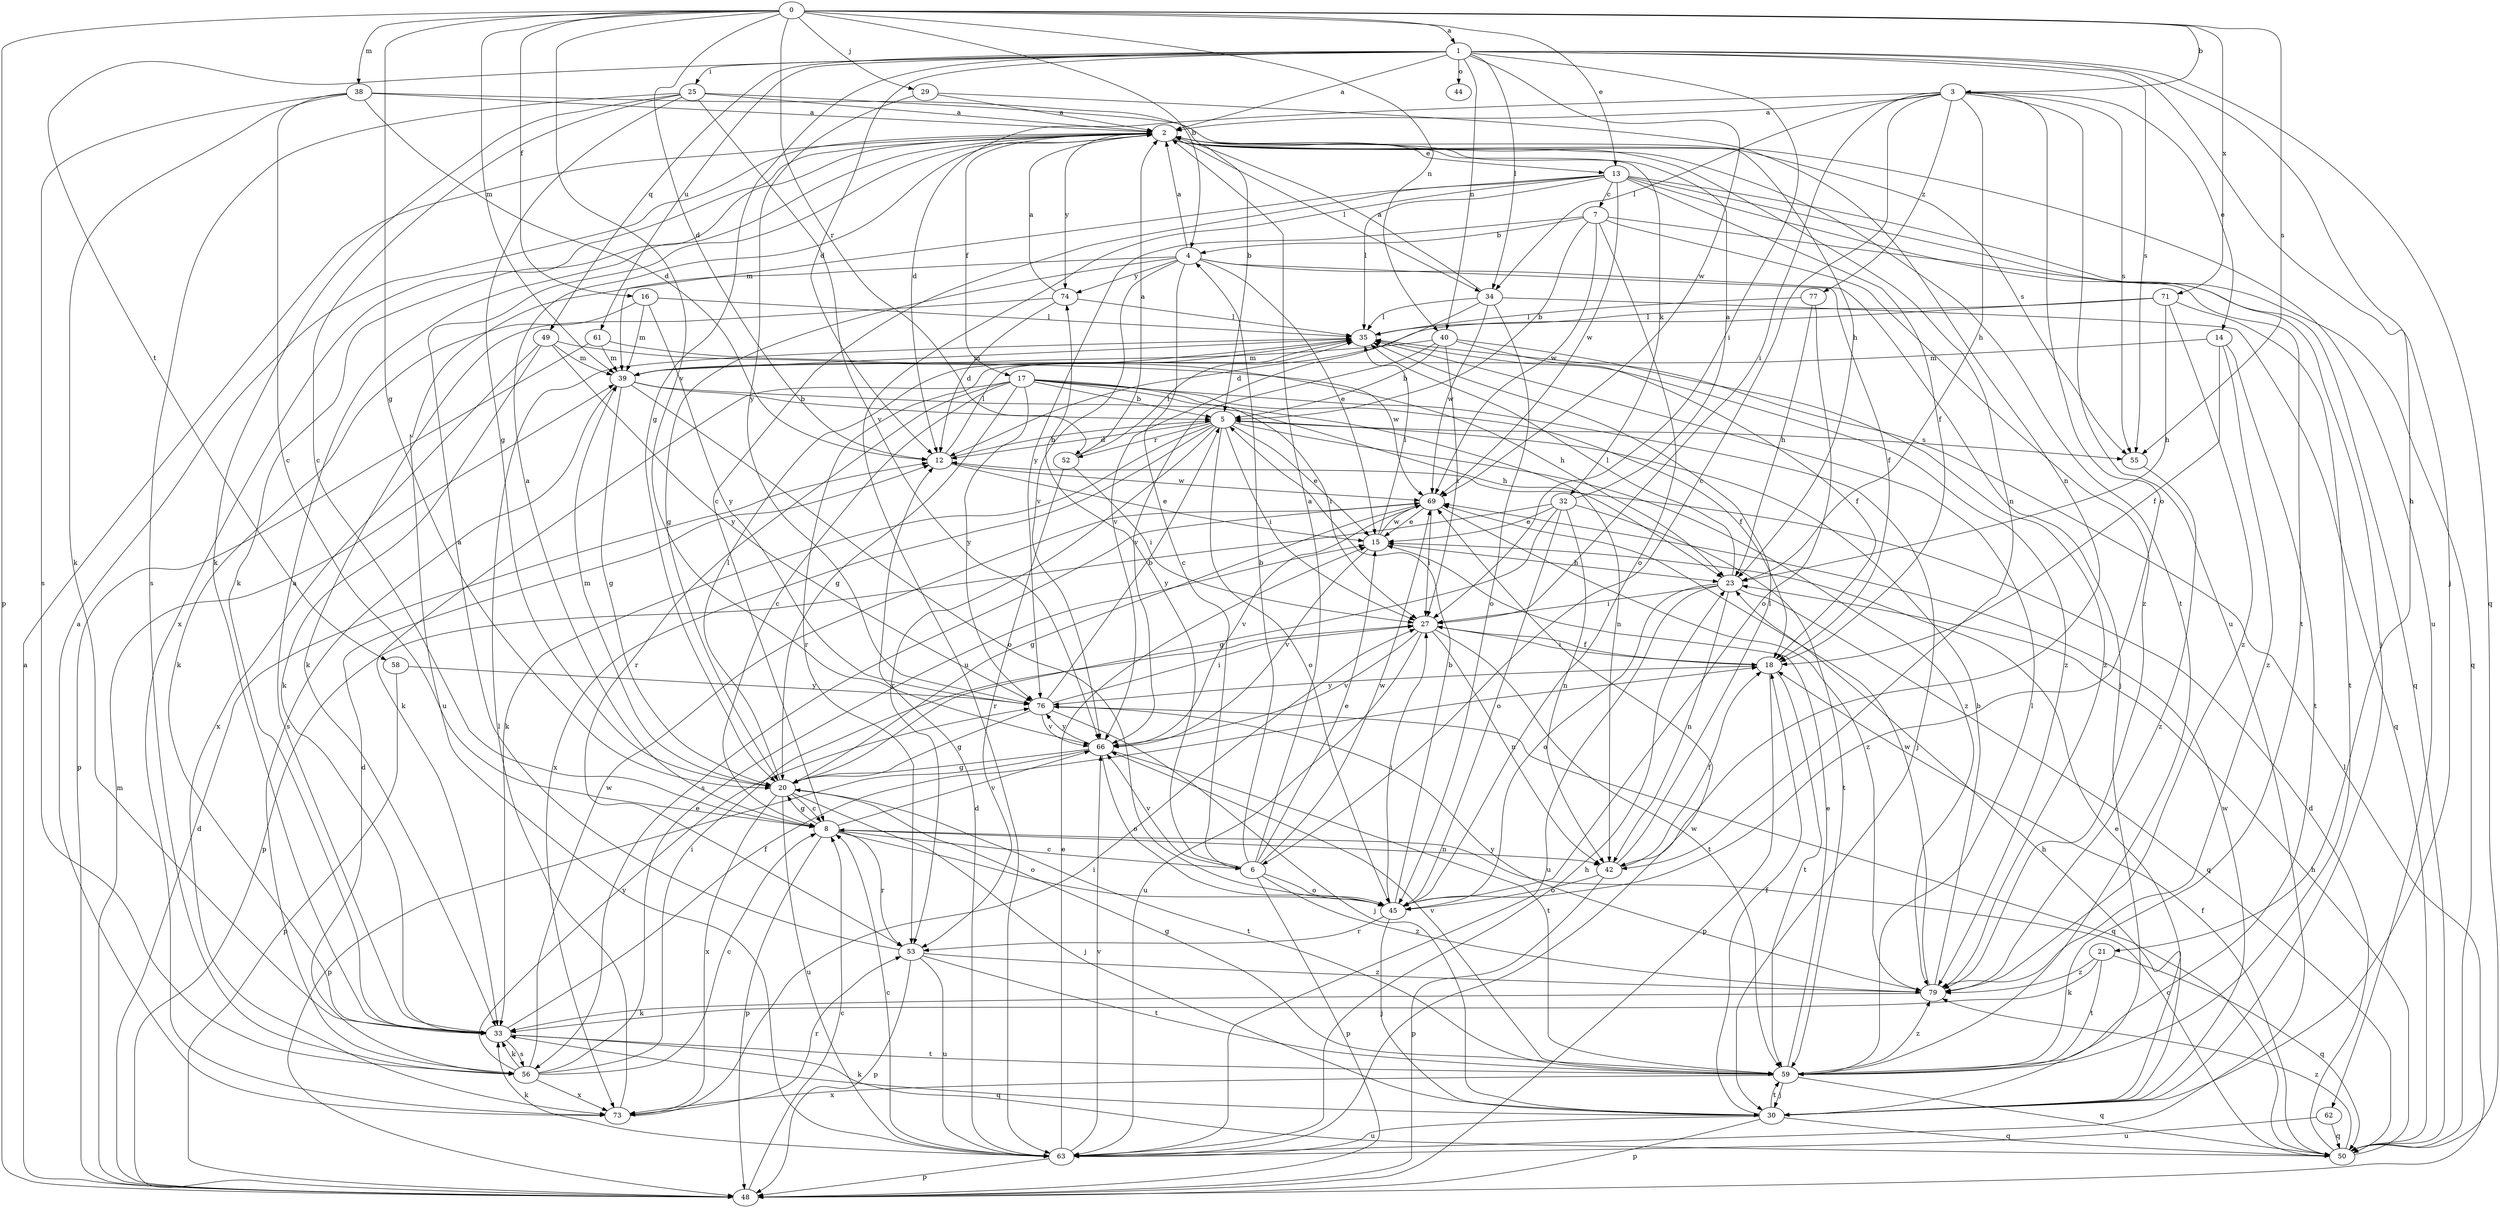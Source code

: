 strict digraph  {
0;
1;
2;
3;
4;
5;
6;
7;
8;
12;
13;
14;
15;
16;
17;
18;
20;
21;
23;
25;
27;
29;
30;
32;
33;
34;
35;
38;
39;
40;
42;
44;
45;
48;
49;
50;
52;
53;
55;
56;
58;
59;
61;
62;
63;
66;
69;
71;
73;
74;
76;
77;
79;
0 -> 1  [label=a];
0 -> 3  [label=b];
0 -> 4  [label=b];
0 -> 12  [label=d];
0 -> 13  [label=e];
0 -> 16  [label=f];
0 -> 20  [label=g];
0 -> 29  [label=j];
0 -> 38  [label=m];
0 -> 39  [label=m];
0 -> 40  [label=n];
0 -> 48  [label=p];
0 -> 52  [label=r];
0 -> 55  [label=s];
0 -> 66  [label=v];
0 -> 71  [label=x];
1 -> 2  [label=a];
1 -> 12  [label=d];
1 -> 20  [label=g];
1 -> 21  [label=h];
1 -> 25  [label=i];
1 -> 27  [label=i];
1 -> 30  [label=j];
1 -> 34  [label=l];
1 -> 40  [label=n];
1 -> 44  [label=o];
1 -> 49  [label=q];
1 -> 50  [label=q];
1 -> 55  [label=s];
1 -> 58  [label=t];
1 -> 61  [label=u];
1 -> 69  [label=w];
2 -> 13  [label=e];
2 -> 17  [label=f];
2 -> 32  [label=k];
2 -> 33  [label=k];
2 -> 34  [label=l];
2 -> 42  [label=n];
2 -> 55  [label=s];
2 -> 59  [label=t];
2 -> 62  [label=u];
2 -> 73  [label=x];
2 -> 74  [label=y];
3 -> 2  [label=a];
3 -> 6  [label=c];
3 -> 12  [label=d];
3 -> 14  [label=e];
3 -> 23  [label=h];
3 -> 27  [label=i];
3 -> 34  [label=l];
3 -> 45  [label=o];
3 -> 55  [label=s];
3 -> 63  [label=u];
3 -> 77  [label=z];
4 -> 2  [label=a];
4 -> 6  [label=c];
4 -> 15  [label=e];
4 -> 18  [label=f];
4 -> 20  [label=g];
4 -> 30  [label=j];
4 -> 63  [label=u];
4 -> 66  [label=v];
4 -> 74  [label=y];
5 -> 12  [label=d];
5 -> 15  [label=e];
5 -> 27  [label=i];
5 -> 33  [label=k];
5 -> 45  [label=o];
5 -> 52  [label=r];
5 -> 53  [label=r];
5 -> 55  [label=s];
5 -> 73  [label=x];
5 -> 79  [label=z];
6 -> 2  [label=a];
6 -> 4  [label=b];
6 -> 15  [label=e];
6 -> 45  [label=o];
6 -> 48  [label=p];
6 -> 66  [label=v];
6 -> 69  [label=w];
6 -> 74  [label=y];
6 -> 79  [label=z];
7 -> 4  [label=b];
7 -> 5  [label=b];
7 -> 45  [label=o];
7 -> 50  [label=q];
7 -> 69  [label=w];
7 -> 76  [label=y];
7 -> 79  [label=z];
8 -> 2  [label=a];
8 -> 6  [label=c];
8 -> 20  [label=g];
8 -> 42  [label=n];
8 -> 45  [label=o];
8 -> 48  [label=p];
8 -> 53  [label=r];
8 -> 66  [label=v];
12 -> 5  [label=b];
12 -> 15  [label=e];
12 -> 35  [label=l];
12 -> 69  [label=w];
13 -> 7  [label=c];
13 -> 8  [label=c];
13 -> 18  [label=f];
13 -> 30  [label=j];
13 -> 35  [label=l];
13 -> 39  [label=m];
13 -> 50  [label=q];
13 -> 59  [label=t];
13 -> 63  [label=u];
13 -> 69  [label=w];
14 -> 18  [label=f];
14 -> 39  [label=m];
14 -> 59  [label=t];
14 -> 79  [label=z];
15 -> 23  [label=h];
15 -> 35  [label=l];
15 -> 66  [label=v];
15 -> 69  [label=w];
16 -> 33  [label=k];
16 -> 35  [label=l];
16 -> 39  [label=m];
16 -> 76  [label=y];
17 -> 5  [label=b];
17 -> 8  [label=c];
17 -> 18  [label=f];
17 -> 20  [label=g];
17 -> 27  [label=i];
17 -> 30  [label=j];
17 -> 33  [label=k];
17 -> 42  [label=n];
17 -> 53  [label=r];
17 -> 76  [label=y];
18 -> 27  [label=i];
18 -> 48  [label=p];
18 -> 59  [label=t];
18 -> 76  [label=y];
20 -> 8  [label=c];
20 -> 30  [label=j];
20 -> 35  [label=l];
20 -> 39  [label=m];
20 -> 59  [label=t];
20 -> 63  [label=u];
20 -> 73  [label=x];
21 -> 33  [label=k];
21 -> 50  [label=q];
21 -> 59  [label=t];
21 -> 79  [label=z];
23 -> 27  [label=i];
23 -> 35  [label=l];
23 -> 42  [label=n];
23 -> 45  [label=o];
23 -> 50  [label=q];
23 -> 63  [label=u];
25 -> 2  [label=a];
25 -> 5  [label=b];
25 -> 8  [label=c];
25 -> 20  [label=g];
25 -> 33  [label=k];
25 -> 56  [label=s];
25 -> 66  [label=v];
27 -> 18  [label=f];
27 -> 42  [label=n];
27 -> 59  [label=t];
27 -> 63  [label=u];
27 -> 66  [label=v];
29 -> 2  [label=a];
29 -> 42  [label=n];
29 -> 76  [label=y];
30 -> 15  [label=e];
30 -> 18  [label=f];
30 -> 23  [label=h];
30 -> 33  [label=k];
30 -> 48  [label=p];
30 -> 50  [label=q];
30 -> 59  [label=t];
30 -> 63  [label=u];
30 -> 69  [label=w];
32 -> 2  [label=a];
32 -> 15  [label=e];
32 -> 20  [label=g];
32 -> 42  [label=n];
32 -> 45  [label=o];
32 -> 48  [label=p];
32 -> 59  [label=t];
33 -> 2  [label=a];
33 -> 18  [label=f];
33 -> 50  [label=q];
33 -> 56  [label=s];
33 -> 59  [label=t];
34 -> 2  [label=a];
34 -> 35  [label=l];
34 -> 45  [label=o];
34 -> 50  [label=q];
34 -> 66  [label=v];
34 -> 69  [label=w];
35 -> 39  [label=m];
35 -> 53  [label=r];
35 -> 79  [label=z];
38 -> 2  [label=a];
38 -> 8  [label=c];
38 -> 12  [label=d];
38 -> 23  [label=h];
38 -> 33  [label=k];
38 -> 56  [label=s];
39 -> 5  [label=b];
39 -> 20  [label=g];
39 -> 23  [label=h];
39 -> 45  [label=o];
39 -> 56  [label=s];
40 -> 5  [label=b];
40 -> 18  [label=f];
40 -> 27  [label=i];
40 -> 39  [label=m];
40 -> 66  [label=v];
40 -> 79  [label=z];
42 -> 18  [label=f];
42 -> 35  [label=l];
42 -> 45  [label=o];
42 -> 48  [label=p];
45 -> 5  [label=b];
45 -> 27  [label=i];
45 -> 30  [label=j];
45 -> 53  [label=r];
48 -> 2  [label=a];
48 -> 8  [label=c];
48 -> 12  [label=d];
48 -> 35  [label=l];
48 -> 39  [label=m];
49 -> 23  [label=h];
49 -> 33  [label=k];
49 -> 39  [label=m];
49 -> 73  [label=x];
49 -> 76  [label=y];
50 -> 8  [label=c];
50 -> 12  [label=d];
50 -> 18  [label=f];
50 -> 23  [label=h];
50 -> 79  [label=z];
52 -> 2  [label=a];
52 -> 27  [label=i];
52 -> 35  [label=l];
52 -> 53  [label=r];
53 -> 2  [label=a];
53 -> 48  [label=p];
53 -> 59  [label=t];
53 -> 63  [label=u];
53 -> 79  [label=z];
55 -> 79  [label=z];
56 -> 8  [label=c];
56 -> 12  [label=d];
56 -> 15  [label=e];
56 -> 27  [label=i];
56 -> 33  [label=k];
56 -> 69  [label=w];
56 -> 73  [label=x];
56 -> 76  [label=y];
58 -> 48  [label=p];
58 -> 76  [label=y];
59 -> 15  [label=e];
59 -> 20  [label=g];
59 -> 30  [label=j];
59 -> 35  [label=l];
59 -> 50  [label=q];
59 -> 66  [label=v];
59 -> 73  [label=x];
59 -> 79  [label=z];
61 -> 39  [label=m];
61 -> 48  [label=p];
61 -> 69  [label=w];
62 -> 50  [label=q];
62 -> 63  [label=u];
63 -> 8  [label=c];
63 -> 12  [label=d];
63 -> 15  [label=e];
63 -> 23  [label=h];
63 -> 33  [label=k];
63 -> 48  [label=p];
63 -> 66  [label=v];
63 -> 69  [label=w];
66 -> 20  [label=g];
66 -> 45  [label=o];
66 -> 48  [label=p];
66 -> 59  [label=t];
66 -> 76  [label=y];
69 -> 15  [label=e];
69 -> 20  [label=g];
69 -> 27  [label=i];
69 -> 56  [label=s];
69 -> 66  [label=v];
69 -> 79  [label=z];
71 -> 12  [label=d];
71 -> 23  [label=h];
71 -> 35  [label=l];
71 -> 59  [label=t];
71 -> 79  [label=z];
73 -> 2  [label=a];
73 -> 27  [label=i];
73 -> 35  [label=l];
73 -> 53  [label=r];
74 -> 2  [label=a];
74 -> 12  [label=d];
74 -> 33  [label=k];
74 -> 35  [label=l];
76 -> 5  [label=b];
76 -> 20  [label=g];
76 -> 27  [label=i];
76 -> 30  [label=j];
76 -> 50  [label=q];
76 -> 66  [label=v];
77 -> 23  [label=h];
77 -> 35  [label=l];
77 -> 45  [label=o];
79 -> 5  [label=b];
79 -> 33  [label=k];
79 -> 69  [label=w];
79 -> 76  [label=y];
}
